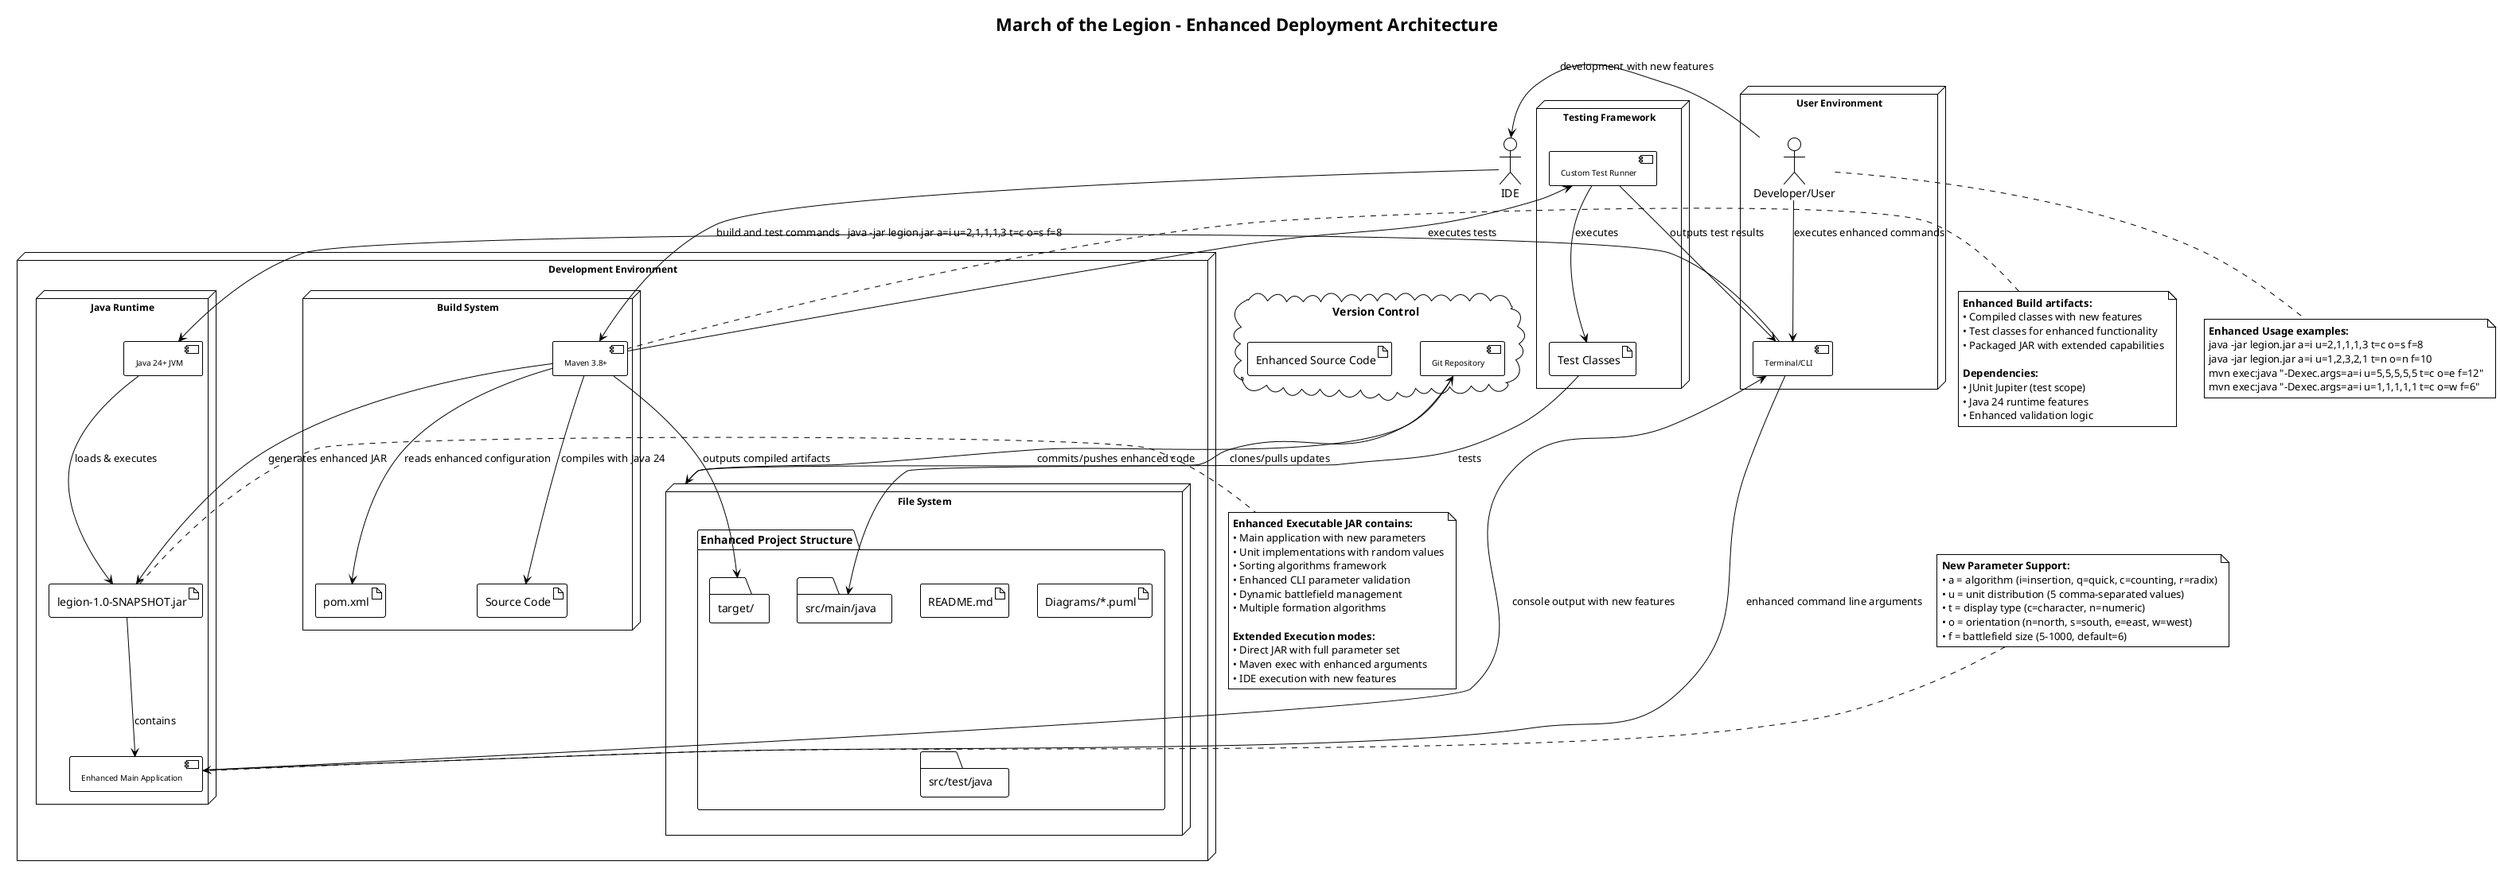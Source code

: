 @startuml deployment-diagram
!theme plain
skinparam nodeFontSize 12
skinparam componentFontSize 10

title March of the Legion - Enhanced Deployment Architecture

node "Development Environment" as DevEnv {

    node "Build System" as Build {
        component [Maven 3.8+] as Maven
        artifact "pom.xml" as POM
        artifact "Source Code" as SRC

        Maven --> POM : reads enhanced configuration
        Maven --> SRC : compiles with Java 24
    }

    node "Java Runtime" as JRE {
        component [Java 24+ JVM] as JVM
        artifact "legion-1.0-SNAPSHOT.jar" as JAR
        component [Enhanced Main Application] as MainApp

        JVM --> JAR : loads & executes
        JAR --> MainApp : contains
    }

    node "File System" as FS {
        folder "Enhanced Project Structure" as ProjectFS {
            artifact "README.md" as README
            artifact "Diagrams/*.puml" as Diagrams
            folder "src/main/java" as MainSrc
            folder "src/test/java" as TestSrc
            folder "target/" as Target
        }
    }
}

node "User Environment" as UserEnv {
    actor "Developer/User" as User
    component [Terminal/CLI] as Terminal
}

cloud "Version Control" as VCS {
    component [Git Repository] as Git
    artifact "Enhanced Source Code" as GitSrc
}

' Build process
Maven --> JAR : generates enhanced JAR
Maven --> Target : outputs compiled artifacts

' User interactions
User --> Terminal : executes enhanced commands
Terminal --> JVM : java -jar legion.jar a=i u=2,1,1,1,3 t=c o=s f=8
User --> IDE : development with new features
IDE --> Maven : build and test commands

' Version control
FS --> Git : commits/pushes enhanced code
Git --> FS : clones/pulls updates

' Execution flow
Terminal --> MainApp : enhanced command line arguments
MainApp --> Terminal : console output with new features

' Deployment notes
note right of JAR
    **Enhanced Executable JAR contains:**
    • Main application with new parameters
    • Unit implementations with random values
    • Sorting algorithms framework
    • Enhanced CLI parameter validation
    • Dynamic battlefield management
    • Multiple formation algorithms

    **Extended Execution modes:**
    • Direct JAR with full parameter set
    • Maven exec with enhanced arguments
    • IDE execution with new features
end note

note left of Maven
    **Enhanced Build artifacts:**
    • Compiled classes with new features
    • Test classes for enhanced functionality
    • Packaged JAR with extended capabilities

    **Dependencies:**
    • JUnit Jupiter (test scope)
    • Java 24 runtime features
    • Enhanced validation logic
end note

note bottom of User
    **Enhanced Usage examples:**
    java -jar legion.jar a=i u=2,1,1,1,3 t=c o=s f=8
    java -jar legion.jar a=i u=1,2,3,2,1 t=n o=n f=10
    mvn exec:java "-Dexec.args=a=i u=5,5,5,5,5 t=c o=e f=12"
    mvn exec:java "-Dexec.args=a=i u=1,1,1,1,1 t=c o=w f=6"
end note

note top of MainApp
    **New Parameter Support:**
    • a = algorithm (i=insertion, q=quick, c=counting, r=radix)
    • u = unit distribution (5 comma-separated values)
    • t = display type (c=character, n=numeric)
    • o = orientation (n=north, s=south, e=east, w=west)
    • f = battlefield size (5-1000, default=6)
end note

' Testing components
node "Testing Framework" as Test {
    component [Custom Test Runner] as TestRunner
    artifact "Test Classes" as TestClasses

    TestRunner --> TestClasses : executes
    TestClasses --> MainSrc : tests
}

Maven --> TestRunner : executes tests
TestRunner --> Terminal : outputs test results

@enduml